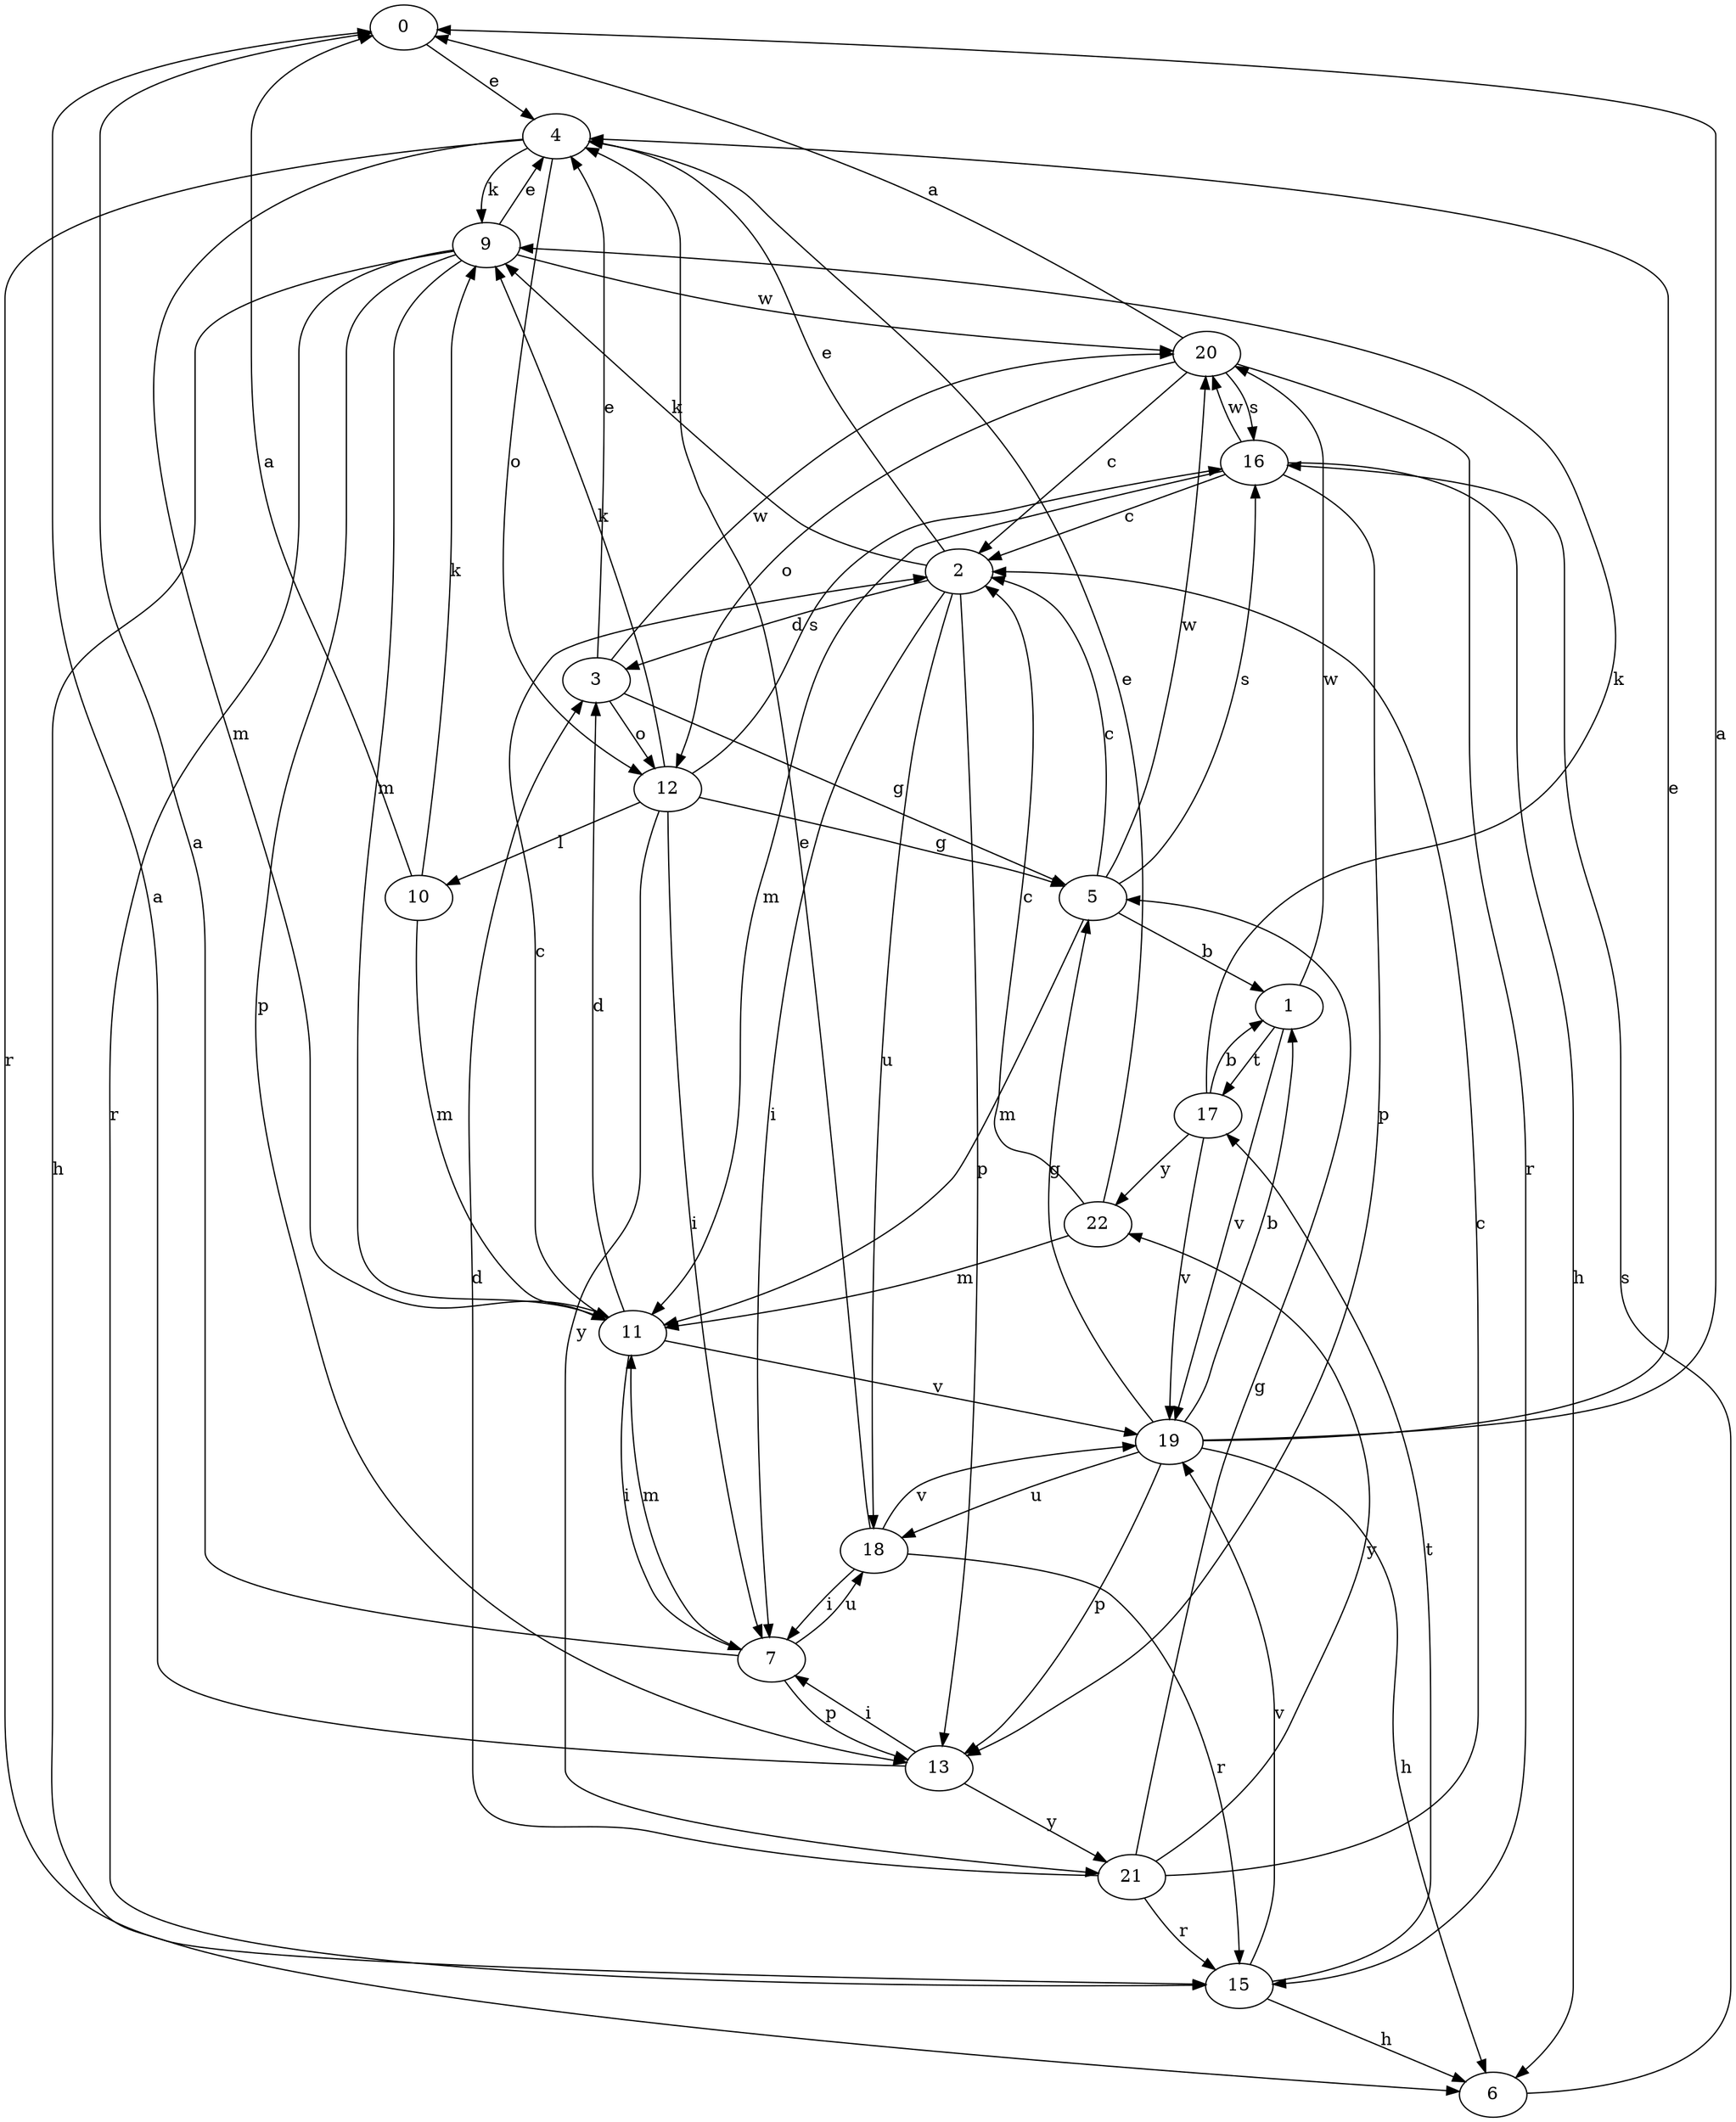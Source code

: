 strict digraph  {
0;
1;
2;
3;
4;
5;
6;
7;
9;
10;
11;
12;
13;
15;
16;
17;
18;
19;
20;
21;
22;
0 -> 4  [label=e];
1 -> 17  [label=t];
1 -> 19  [label=v];
1 -> 20  [label=w];
2 -> 3  [label=d];
2 -> 4  [label=e];
2 -> 7  [label=i];
2 -> 9  [label=k];
2 -> 13  [label=p];
2 -> 18  [label=u];
3 -> 4  [label=e];
3 -> 5  [label=g];
3 -> 12  [label=o];
3 -> 20  [label=w];
4 -> 9  [label=k];
4 -> 11  [label=m];
4 -> 12  [label=o];
4 -> 15  [label=r];
5 -> 1  [label=b];
5 -> 2  [label=c];
5 -> 11  [label=m];
5 -> 16  [label=s];
5 -> 20  [label=w];
6 -> 16  [label=s];
7 -> 0  [label=a];
7 -> 11  [label=m];
7 -> 13  [label=p];
7 -> 18  [label=u];
9 -> 4  [label=e];
9 -> 6  [label=h];
9 -> 11  [label=m];
9 -> 13  [label=p];
9 -> 15  [label=r];
9 -> 20  [label=w];
10 -> 0  [label=a];
10 -> 9  [label=k];
10 -> 11  [label=m];
11 -> 2  [label=c];
11 -> 3  [label=d];
11 -> 7  [label=i];
11 -> 19  [label=v];
12 -> 5  [label=g];
12 -> 7  [label=i];
12 -> 9  [label=k];
12 -> 10  [label=l];
12 -> 16  [label=s];
12 -> 21  [label=y];
13 -> 0  [label=a];
13 -> 7  [label=i];
13 -> 21  [label=y];
15 -> 6  [label=h];
15 -> 17  [label=t];
15 -> 19  [label=v];
16 -> 2  [label=c];
16 -> 6  [label=h];
16 -> 11  [label=m];
16 -> 13  [label=p];
16 -> 20  [label=w];
17 -> 1  [label=b];
17 -> 9  [label=k];
17 -> 19  [label=v];
17 -> 22  [label=y];
18 -> 4  [label=e];
18 -> 7  [label=i];
18 -> 15  [label=r];
18 -> 19  [label=v];
19 -> 0  [label=a];
19 -> 1  [label=b];
19 -> 4  [label=e];
19 -> 5  [label=g];
19 -> 6  [label=h];
19 -> 13  [label=p];
19 -> 18  [label=u];
20 -> 0  [label=a];
20 -> 2  [label=c];
20 -> 12  [label=o];
20 -> 15  [label=r];
20 -> 16  [label=s];
21 -> 2  [label=c];
21 -> 3  [label=d];
21 -> 5  [label=g];
21 -> 15  [label=r];
21 -> 22  [label=y];
22 -> 2  [label=c];
22 -> 4  [label=e];
22 -> 11  [label=m];
}
